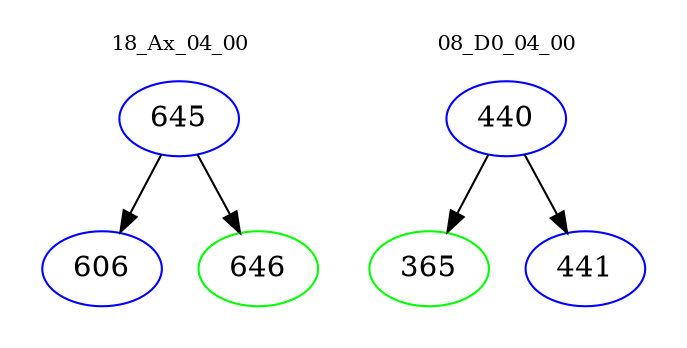 digraph{
subgraph cluster_0 {
color = white
label = "18_Ax_04_00";
fontsize=10;
T0_645 [label="645", color="blue"]
T0_645 -> T0_606 [color="black"]
T0_606 [label="606", color="blue"]
T0_645 -> T0_646 [color="black"]
T0_646 [label="646", color="green"]
}
subgraph cluster_1 {
color = white
label = "08_D0_04_00";
fontsize=10;
T1_440 [label="440", color="blue"]
T1_440 -> T1_365 [color="black"]
T1_365 [label="365", color="green"]
T1_440 -> T1_441 [color="black"]
T1_441 [label="441", color="blue"]
}
}
